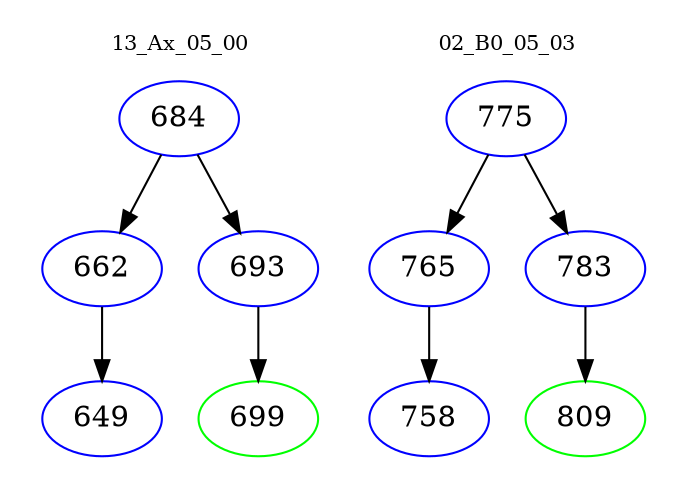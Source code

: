 digraph{
subgraph cluster_0 {
color = white
label = "13_Ax_05_00";
fontsize=10;
T0_684 [label="684", color="blue"]
T0_684 -> T0_662 [color="black"]
T0_662 [label="662", color="blue"]
T0_662 -> T0_649 [color="black"]
T0_649 [label="649", color="blue"]
T0_684 -> T0_693 [color="black"]
T0_693 [label="693", color="blue"]
T0_693 -> T0_699 [color="black"]
T0_699 [label="699", color="green"]
}
subgraph cluster_1 {
color = white
label = "02_B0_05_03";
fontsize=10;
T1_775 [label="775", color="blue"]
T1_775 -> T1_765 [color="black"]
T1_765 [label="765", color="blue"]
T1_765 -> T1_758 [color="black"]
T1_758 [label="758", color="blue"]
T1_775 -> T1_783 [color="black"]
T1_783 [label="783", color="blue"]
T1_783 -> T1_809 [color="black"]
T1_809 [label="809", color="green"]
}
}
